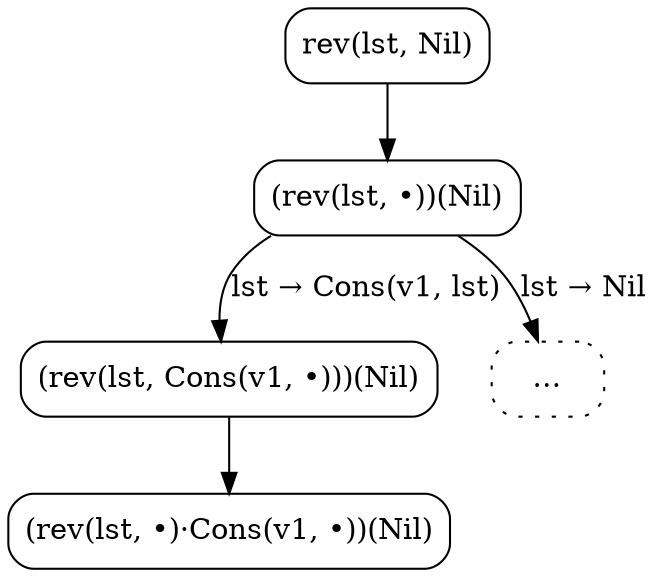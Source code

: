 digraph {
  node [shape=box, style=rounded];

  C0 [label="rev(lst, Nil)"];
  C1 [label="(rev(lst, •))(Nil)"];
  C0 -> C1;
  C2 [label="(rev(lst, Cons(v1, •)))(Nil)"];
  C1 -> C2 [label="lst → Cons(v1, lst)"];
  C3 [label="(rev(lst, •)·Cons(v1, •))(Nil)"];
  C2 -> C3;
  C4 [label="…", style="rounded,dotted"];
  C1 -> C4 [label="lst → Nil"];
}
